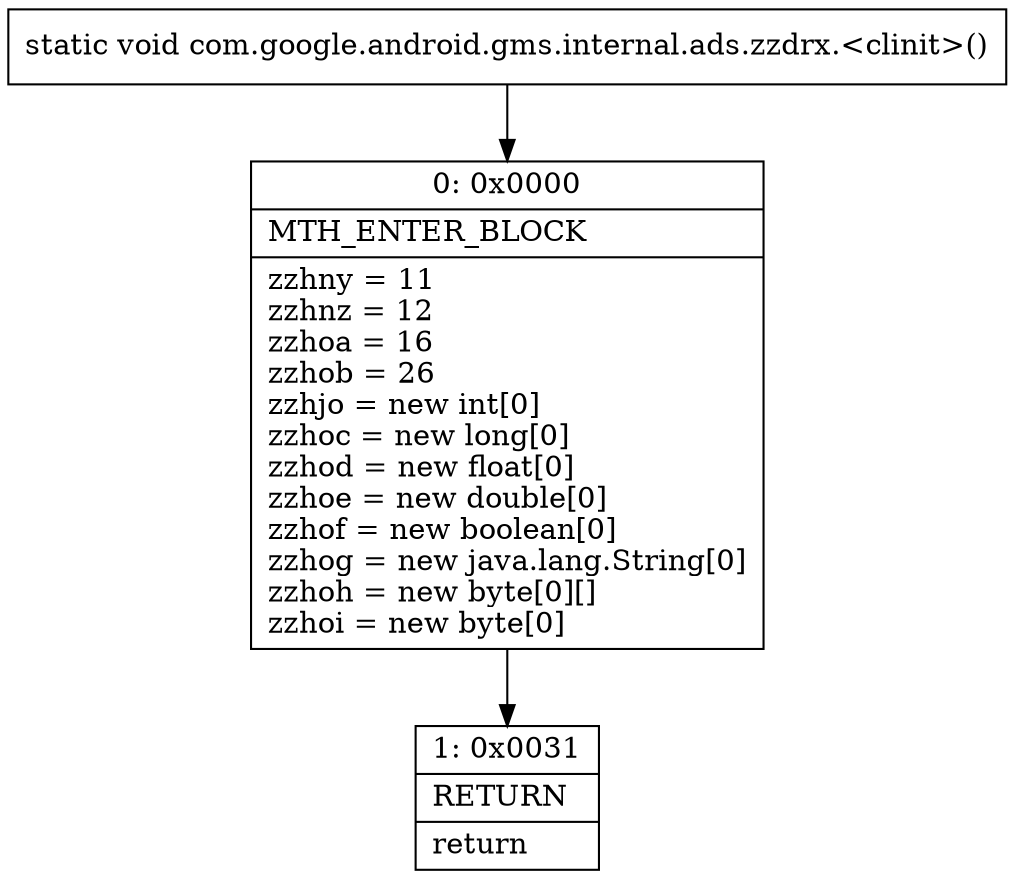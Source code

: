 digraph "CFG forcom.google.android.gms.internal.ads.zzdrx.\<clinit\>()V" {
Node_0 [shape=record,label="{0\:\ 0x0000|MTH_ENTER_BLOCK\l|zzhny = 11\lzzhnz = 12\lzzhoa = 16\lzzhob = 26\lzzhjo = new int[0]\lzzhoc = new long[0]\lzzhod = new float[0]\lzzhoe = new double[0]\lzzhof = new boolean[0]\lzzhog = new java.lang.String[0]\lzzhoh = new byte[0][]\lzzhoi = new byte[0]\l}"];
Node_1 [shape=record,label="{1\:\ 0x0031|RETURN\l|return\l}"];
MethodNode[shape=record,label="{static void com.google.android.gms.internal.ads.zzdrx.\<clinit\>() }"];
MethodNode -> Node_0;
Node_0 -> Node_1;
}

